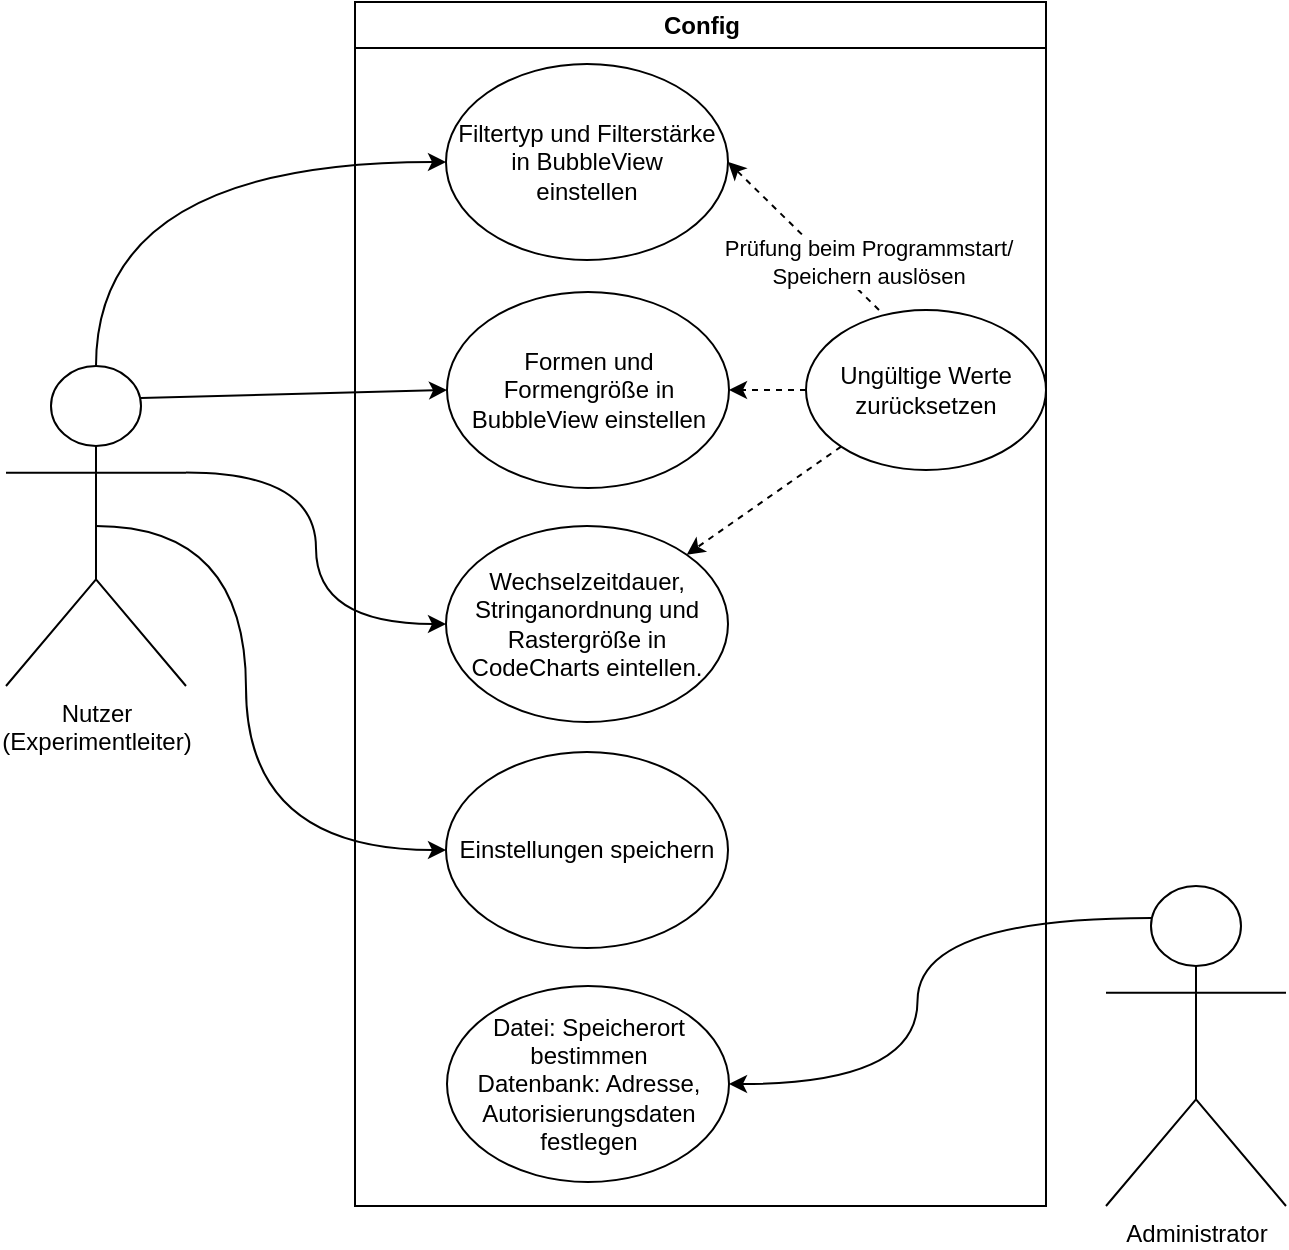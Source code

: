 <mxfile version="15.7.4" type="device"><diagram name="Page-1" id="e7e014a7-5840-1c2e-5031-d8a46d1fe8dd"><mxGraphModel dx="1894" dy="742" grid="1" gridSize="10" guides="1" tooltips="1" connect="1" arrows="1" fold="1" page="1" pageScale="1" pageWidth="1169" pageHeight="826" background="none" math="0" shadow="0"><root><mxCell id="0"/><mxCell id="1" parent="0"/><mxCell id="2" value="Config" style="swimlane;whiteSpace=wrap;startSize=23;" parent="1" vertex="1"><mxGeometry x="164.5" y="128" width="345.5" height="602" as="geometry"/></mxCell><mxCell id="fgO8FKdMtd9FgHjZ3sjY-45" value="&lt;div&gt;Filtertyp und Filterstärke&lt;/div&gt;&lt;div&gt;in BubbleView &lt;br&gt;&lt;/div&gt;&lt;div&gt;einstellen&lt;br&gt;&lt;/div&gt;" style="ellipse;whiteSpace=wrap;html=1;" vertex="1" parent="2"><mxGeometry x="45.5" y="31" width="141" height="98" as="geometry"/></mxCell><mxCell id="fgO8FKdMtd9FgHjZ3sjY-46" value="&lt;div&gt;Wechselzeitdauer, &lt;br&gt;&lt;/div&gt;&lt;div&gt;Stringanordnung und &lt;br&gt;&lt;/div&gt;&lt;div&gt;Rastergröße in &lt;br&gt;&lt;/div&gt;&lt;div&gt;CodeCharts eintellen.&lt;br&gt;&lt;/div&gt;" style="ellipse;whiteSpace=wrap;html=1;" vertex="1" parent="2"><mxGeometry x="45.5" y="262" width="141" height="98" as="geometry"/></mxCell><mxCell id="fgO8FKdMtd9FgHjZ3sjY-47" value="Einstellungen speichern" style="ellipse;whiteSpace=wrap;html=1;" vertex="1" parent="2"><mxGeometry x="45.5" y="375" width="141" height="98" as="geometry"/></mxCell><mxCell id="fgO8FKdMtd9FgHjZ3sjY-49" value="&lt;div&gt;Datei: Speicherort bestimmen&lt;/div&gt;&lt;div&gt;Datenbank: Adresse, &lt;br&gt;&lt;/div&gt;&lt;div&gt;Autorisierungsdaten festlegen&lt;br&gt;&lt;/div&gt;" style="ellipse;whiteSpace=wrap;html=1;" vertex="1" parent="2"><mxGeometry x="46" y="492" width="141" height="98" as="geometry"/></mxCell><mxCell id="fgO8FKdMtd9FgHjZ3sjY-50" value="Formen und Formengröße in BubbleView einstellen" style="ellipse;whiteSpace=wrap;html=1;" vertex="1" parent="2"><mxGeometry x="46" y="145" width="141" height="98" as="geometry"/></mxCell><mxCell id="fgO8FKdMtd9FgHjZ3sjY-57" style="rounded=0;orthogonalLoop=1;jettySize=auto;html=1;exitX=0.5;exitY=0;exitDx=0;exitDy=0;entryX=1;entryY=0.5;entryDx=0;entryDy=0;dashed=1;" edge="1" parent="2" target="fgO8FKdMtd9FgHjZ3sjY-45"><mxGeometry relative="1" as="geometry"><mxPoint x="262" y="154" as="sourcePoint"/></mxGeometry></mxCell><mxCell id="fgO8FKdMtd9FgHjZ3sjY-63" value="Prüfung beim Programmstart/&lt;br&gt;Speichern auslösen" style="edgeLabel;html=1;align=center;verticalAlign=middle;resizable=0;points=[];" vertex="1" connectable="0" parent="fgO8FKdMtd9FgHjZ3sjY-57"><mxGeometry x="-0.271" y="1" relative="1" as="geometry"><mxPoint x="22" y="2" as="offset"/></mxGeometry></mxCell><mxCell id="fgO8FKdMtd9FgHjZ3sjY-58" style="edgeStyle=none;rounded=0;orthogonalLoop=1;jettySize=auto;html=1;exitX=0;exitY=0.5;exitDx=0;exitDy=0;entryX=1;entryY=0.5;entryDx=0;entryDy=0;dashed=1;" edge="1" parent="2" source="fgO8FKdMtd9FgHjZ3sjY-56" target="fgO8FKdMtd9FgHjZ3sjY-50"><mxGeometry relative="1" as="geometry"><mxPoint x="202" y="194" as="sourcePoint"/></mxGeometry></mxCell><mxCell id="fgO8FKdMtd9FgHjZ3sjY-59" style="edgeStyle=none;rounded=0;orthogonalLoop=1;jettySize=auto;html=1;exitX=0;exitY=1;exitDx=0;exitDy=0;entryX=1;entryY=0;entryDx=0;entryDy=0;dashed=1;" edge="1" parent="2" source="fgO8FKdMtd9FgHjZ3sjY-56" target="fgO8FKdMtd9FgHjZ3sjY-46"><mxGeometry relative="1" as="geometry"/></mxCell><mxCell id="fgO8FKdMtd9FgHjZ3sjY-56" value="&lt;div&gt;Ungültige Werte zurücksetzen&lt;br&gt;&lt;/div&gt;" style="ellipse;whiteSpace=wrap;html=1;" vertex="1" parent="2"><mxGeometry x="225.5" y="154" width="120" height="80" as="geometry"/></mxCell><mxCell id="fgO8FKdMtd9FgHjZ3sjY-55" style="edgeStyle=orthogonalEdgeStyle;rounded=0;orthogonalLoop=1;jettySize=auto;html=1;exitX=0.25;exitY=0.1;exitDx=0;exitDy=0;exitPerimeter=0;entryX=1;entryY=0.5;entryDx=0;entryDy=0;curved=1;" edge="1" parent="1" source="fgO8FKdMtd9FgHjZ3sjY-42" target="fgO8FKdMtd9FgHjZ3sjY-49"><mxGeometry relative="1" as="geometry"/></mxCell><mxCell id="fgO8FKdMtd9FgHjZ3sjY-42" value="Administrator" style="shape=umlActor;verticalLabelPosition=bottom;verticalAlign=top;html=1;outlineConnect=0;" vertex="1" parent="1"><mxGeometry x="540" y="570" width="90" height="160" as="geometry"/></mxCell><mxCell id="fgO8FKdMtd9FgHjZ3sjY-51" style="edgeStyle=orthogonalEdgeStyle;rounded=0;orthogonalLoop=1;jettySize=auto;html=1;exitX=0.5;exitY=0;exitDx=0;exitDy=0;exitPerimeter=0;entryX=0;entryY=0.5;entryDx=0;entryDy=0;curved=1;" edge="1" parent="1" source="fgO8FKdMtd9FgHjZ3sjY-48" target="fgO8FKdMtd9FgHjZ3sjY-45"><mxGeometry relative="1" as="geometry"/></mxCell><mxCell id="fgO8FKdMtd9FgHjZ3sjY-52" style="rounded=0;orthogonalLoop=1;jettySize=auto;html=1;exitX=0.75;exitY=0.1;exitDx=0;exitDy=0;exitPerimeter=0;entryX=0;entryY=0.5;entryDx=0;entryDy=0;" edge="1" parent="1" source="fgO8FKdMtd9FgHjZ3sjY-48" target="fgO8FKdMtd9FgHjZ3sjY-50"><mxGeometry relative="1" as="geometry"/></mxCell><mxCell id="fgO8FKdMtd9FgHjZ3sjY-53" style="edgeStyle=orthogonalEdgeStyle;curved=1;rounded=0;orthogonalLoop=1;jettySize=auto;html=1;exitX=1;exitY=0.333;exitDx=0;exitDy=0;exitPerimeter=0;entryX=0;entryY=0.5;entryDx=0;entryDy=0;" edge="1" parent="1" source="fgO8FKdMtd9FgHjZ3sjY-48" target="fgO8FKdMtd9FgHjZ3sjY-46"><mxGeometry relative="1" as="geometry"/></mxCell><mxCell id="fgO8FKdMtd9FgHjZ3sjY-54" style="edgeStyle=orthogonalEdgeStyle;curved=1;rounded=0;orthogonalLoop=1;jettySize=auto;html=1;exitX=0.5;exitY=0.5;exitDx=0;exitDy=0;exitPerimeter=0;entryX=0;entryY=0.5;entryDx=0;entryDy=0;" edge="1" parent="1" source="fgO8FKdMtd9FgHjZ3sjY-48" target="fgO8FKdMtd9FgHjZ3sjY-47"><mxGeometry relative="1" as="geometry"><Array as="points"><mxPoint x="110" y="390"/><mxPoint x="110" y="552"/></Array></mxGeometry></mxCell><mxCell id="fgO8FKdMtd9FgHjZ3sjY-48" value="Nutzer &lt;br&gt;(Experimentleiter)" style="shape=umlActor;verticalLabelPosition=bottom;verticalAlign=top;html=1;outlineConnect=0;" vertex="1" parent="1"><mxGeometry x="-10" y="310" width="90" height="160" as="geometry"/></mxCell></root></mxGraphModel></diagram></mxfile>